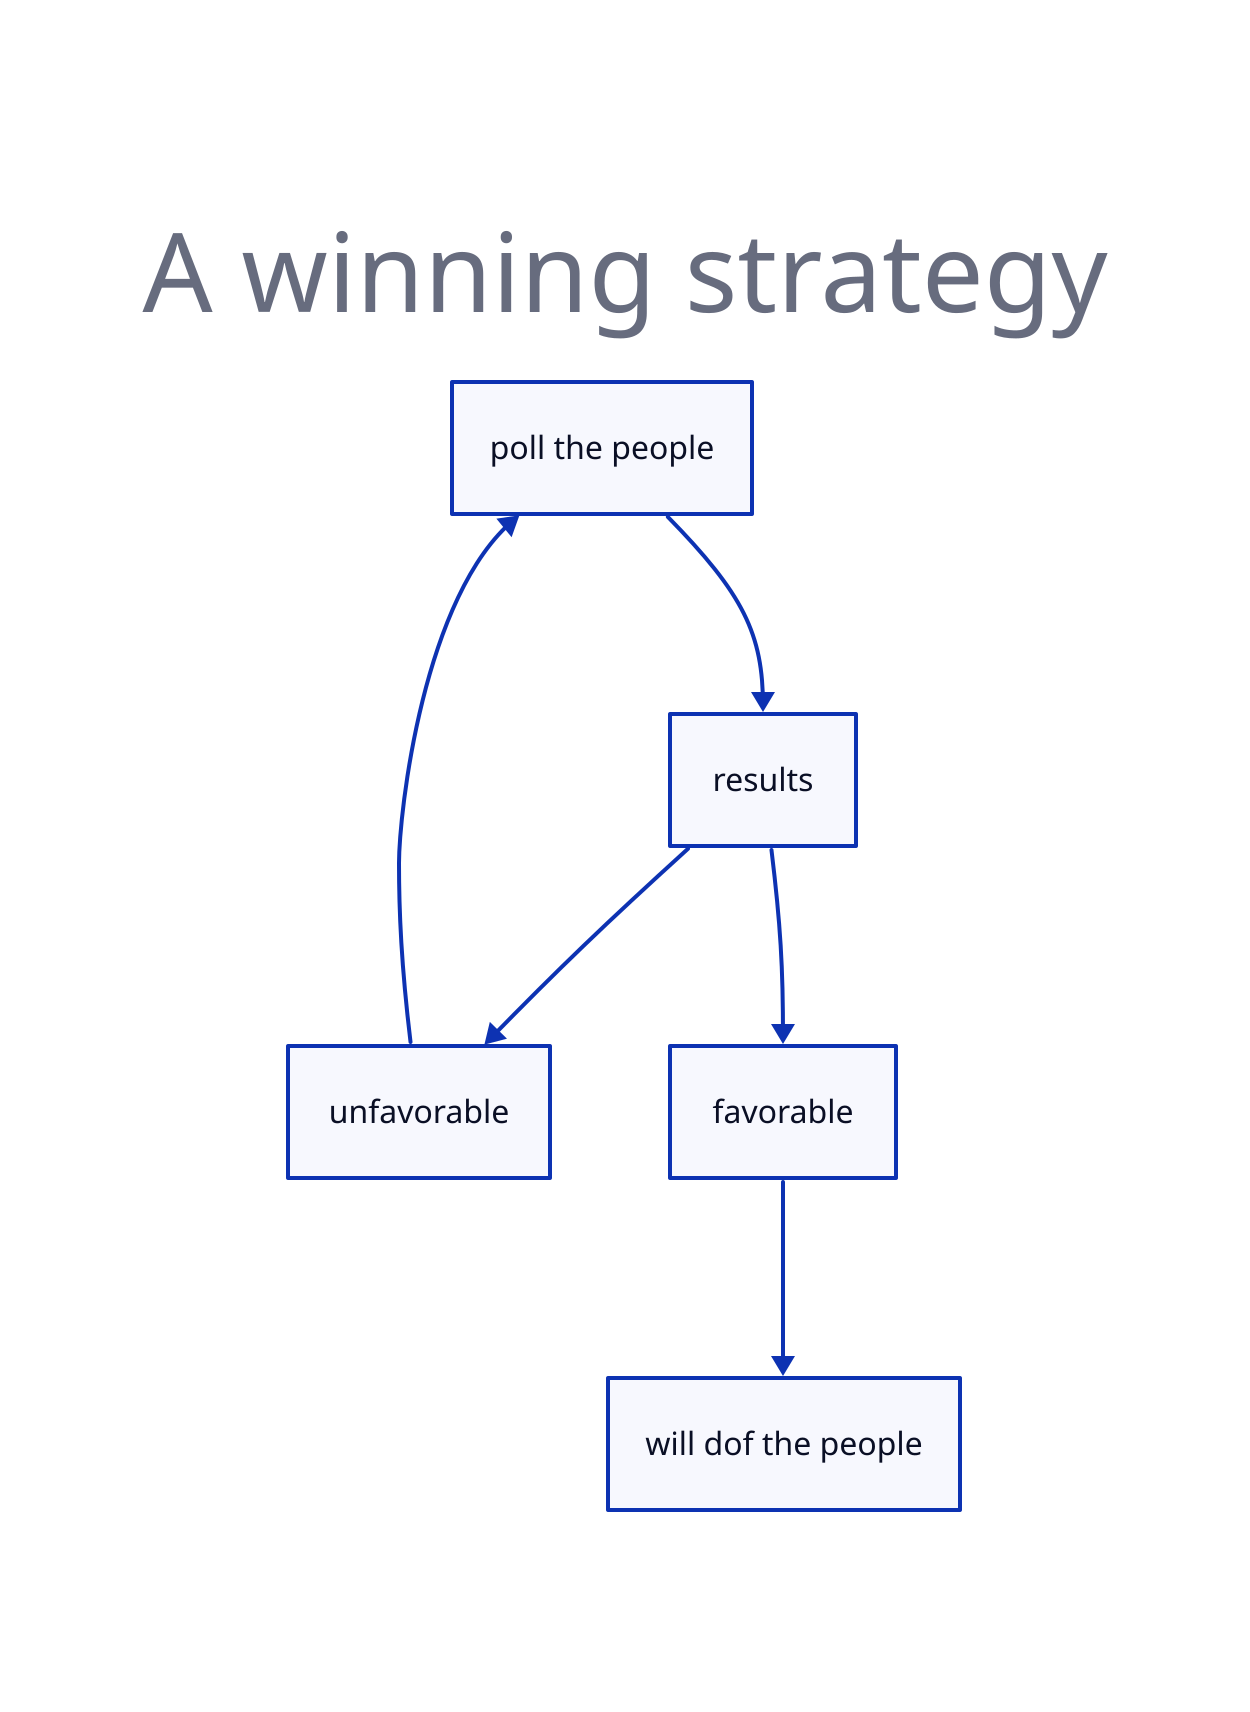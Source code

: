 title: A winning strategy {
    shape: text
    near: top-center
    style: {
        font-size: 55
        italic: true
    }
}

poll the people -> results -> unfavorable -> poll the people
results -> favorable -> will dof the people